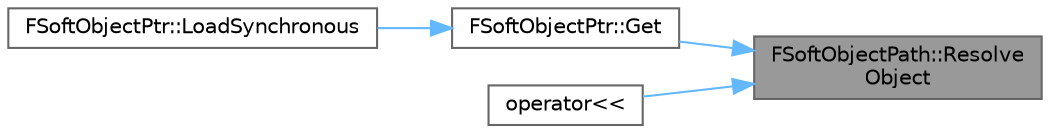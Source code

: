 digraph "FSoftObjectPath::ResolveObject"
{
 // INTERACTIVE_SVG=YES
 // LATEX_PDF_SIZE
  bgcolor="transparent";
  edge [fontname=Helvetica,fontsize=10,labelfontname=Helvetica,labelfontsize=10];
  node [fontname=Helvetica,fontsize=10,shape=box,height=0.2,width=0.4];
  rankdir="RL";
  Node1 [id="Node000001",label="FSoftObjectPath::Resolve\lObject",height=0.2,width=0.4,color="gray40", fillcolor="grey60", style="filled", fontcolor="black",tooltip="Attempts to find a currently loaded object that matches this path."];
  Node1 -> Node2 [id="edge1_Node000001_Node000002",dir="back",color="steelblue1",style="solid",tooltip=" "];
  Node2 [id="Node000002",label="FSoftObjectPtr::Get",height=0.2,width=0.4,color="grey40", fillcolor="white", style="filled",URL="$dd/db8/structFSoftObjectPtr.html#a743d7528f242ced4ff0c37c500254c0f",tooltip="Overridden to deal with PIE lookups."];
  Node2 -> Node3 [id="edge2_Node000002_Node000003",dir="back",color="steelblue1",style="solid",tooltip=" "];
  Node3 [id="Node000003",label="FSoftObjectPtr::LoadSynchronous",height=0.2,width=0.4,color="grey40", fillcolor="white", style="filled",URL="$dd/db8/structFSoftObjectPtr.html#af6ac407ccb68ce2453224a03080255fc",tooltip="Synchronously load (if necessary) and return the asset object represented by this asset ptr."];
  Node1 -> Node4 [id="edge3_Node000001_Node000004",dir="back",color="steelblue1",style="solid",tooltip=" "];
  Node4 [id="Node000004",label="operator\<\<",height=0.2,width=0.4,color="grey40", fillcolor="white", style="filled",URL="$d4/d6f/RigVMExternalVariable_8h.html#af72c64655172404d1664944eeec21c89",tooltip=" "];
}
